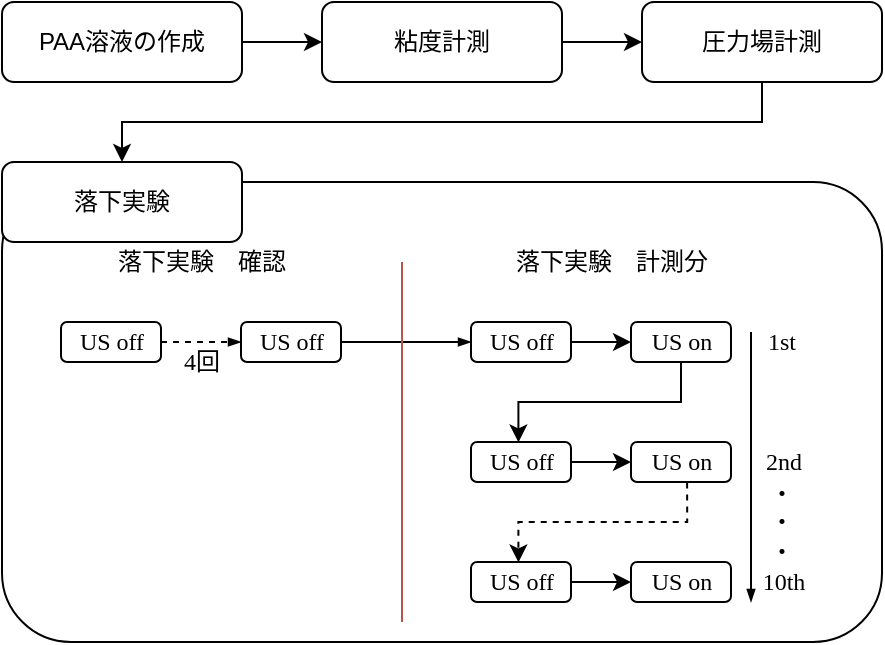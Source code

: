 <mxfile version="14.1.9" type="device"><diagram id="C5RBs43oDa-KdzZeNtuy" name="Page-1"><mxGraphModel dx="677" dy="368" grid="1" gridSize="10" guides="1" tooltips="1" connect="1" arrows="1" fold="1" page="1" pageScale="1" pageWidth="827" pageHeight="1169" math="0" shadow="0"><root><mxCell id="WIyWlLk6GJQsqaUBKTNV-0"/><mxCell id="WIyWlLk6GJQsqaUBKTNV-1" parent="WIyWlLk6GJQsqaUBKTNV-0"/><mxCell id="mM-vonUXGilaQjceZ_w_-0" value="" style="edgeStyle=orthogonalEdgeStyle;rounded=0;orthogonalLoop=1;jettySize=auto;html=1;" edge="1" parent="WIyWlLk6GJQsqaUBKTNV-1" source="WIyWlLk6GJQsqaUBKTNV-3" target="WIyWlLk6GJQsqaUBKTNV-11"><mxGeometry relative="1" as="geometry"/></mxCell><mxCell id="WIyWlLk6GJQsqaUBKTNV-3" value="PAA溶液の作成" style="rounded=1;whiteSpace=wrap;html=1;fontSize=12;glass=0;strokeWidth=1;shadow=0;" parent="WIyWlLk6GJQsqaUBKTNV-1" vertex="1"><mxGeometry x="160" y="80" width="120" height="40" as="geometry"/></mxCell><mxCell id="mM-vonUXGilaQjceZ_w_-2" value="" style="edgeStyle=orthogonalEdgeStyle;rounded=0;orthogonalLoop=1;jettySize=auto;html=1;" edge="1" parent="WIyWlLk6GJQsqaUBKTNV-1" source="WIyWlLk6GJQsqaUBKTNV-11" target="mM-vonUXGilaQjceZ_w_-1"><mxGeometry relative="1" as="geometry"/></mxCell><mxCell id="WIyWlLk6GJQsqaUBKTNV-11" value="粘度計測" style="rounded=1;whiteSpace=wrap;html=1;fontSize=12;glass=0;strokeWidth=1;shadow=0;" parent="WIyWlLk6GJQsqaUBKTNV-1" vertex="1"><mxGeometry x="320" y="80" width="120" height="40" as="geometry"/></mxCell><mxCell id="mM-vonUXGilaQjceZ_w_-4" style="edgeStyle=orthogonalEdgeStyle;rounded=0;orthogonalLoop=1;jettySize=auto;html=1;entryX=0.5;entryY=0;entryDx=0;entryDy=0;" edge="1" parent="WIyWlLk6GJQsqaUBKTNV-1" source="mM-vonUXGilaQjceZ_w_-1" target="mM-vonUXGilaQjceZ_w_-3"><mxGeometry relative="1" as="geometry"><Array as="points"><mxPoint x="540" y="140"/><mxPoint x="220" y="140"/></Array></mxGeometry></mxCell><mxCell id="mM-vonUXGilaQjceZ_w_-1" value="圧力場計測" style="rounded=1;whiteSpace=wrap;html=1;fontSize=12;glass=0;strokeWidth=1;shadow=0;" vertex="1" parent="WIyWlLk6GJQsqaUBKTNV-1"><mxGeometry x="480" y="80" width="120" height="40" as="geometry"/></mxCell><mxCell id="mM-vonUXGilaQjceZ_w_-5" value="" style="rounded=1;whiteSpace=wrap;html=1;" vertex="1" parent="WIyWlLk6GJQsqaUBKTNV-1"><mxGeometry x="160" y="170" width="440" height="230" as="geometry"/></mxCell><mxCell id="mM-vonUXGilaQjceZ_w_-3" value="落下実験" style="rounded=1;whiteSpace=wrap;html=1;fontSize=12;glass=0;strokeWidth=1;shadow=0;" vertex="1" parent="WIyWlLk6GJQsqaUBKTNV-1"><mxGeometry x="160" y="160" width="120" height="40" as="geometry"/></mxCell><mxCell id="mM-vonUXGilaQjceZ_w_-34" style="edgeStyle=orthogonalEdgeStyle;rounded=0;orthogonalLoop=1;jettySize=auto;html=1;endArrow=blockThin;endFill=1;endSize=4;fontFamily=Times New Roman;dashed=1;" edge="1" parent="WIyWlLk6GJQsqaUBKTNV-1" source="mM-vonUXGilaQjceZ_w_-6" target="mM-vonUXGilaQjceZ_w_-7"><mxGeometry relative="1" as="geometry"/></mxCell><mxCell id="mM-vonUXGilaQjceZ_w_-6" value="US off" style="rounded=1;whiteSpace=wrap;html=1;fontFamily=Times New Roman;" vertex="1" parent="WIyWlLk6GJQsqaUBKTNV-1"><mxGeometry x="189.5" y="240" width="50" height="20" as="geometry"/></mxCell><mxCell id="mM-vonUXGilaQjceZ_w_-33" style="edgeStyle=orthogonalEdgeStyle;rounded=0;orthogonalLoop=1;jettySize=auto;html=1;entryX=0;entryY=0.5;entryDx=0;entryDy=0;endArrow=blockThin;endFill=1;endSize=4;fontFamily=Times New Roman;" edge="1" parent="WIyWlLk6GJQsqaUBKTNV-1" source="mM-vonUXGilaQjceZ_w_-7" target="mM-vonUXGilaQjceZ_w_-9"><mxGeometry relative="1" as="geometry"/></mxCell><mxCell id="mM-vonUXGilaQjceZ_w_-7" value="US off" style="rounded=1;whiteSpace=wrap;html=1;fontFamily=Times New Roman;" vertex="1" parent="WIyWlLk6GJQsqaUBKTNV-1"><mxGeometry x="279.5" y="240" width="50" height="20" as="geometry"/></mxCell><mxCell id="mM-vonUXGilaQjceZ_w_-11" style="edgeStyle=orthogonalEdgeStyle;rounded=0;orthogonalLoop=1;jettySize=auto;html=1;entryX=0;entryY=0.5;entryDx=0;entryDy=0;fontFamily=Times New Roman;" edge="1" parent="WIyWlLk6GJQsqaUBKTNV-1" source="mM-vonUXGilaQjceZ_w_-9" target="mM-vonUXGilaQjceZ_w_-10"><mxGeometry relative="1" as="geometry"/></mxCell><mxCell id="mM-vonUXGilaQjceZ_w_-9" value="US off" style="rounded=1;whiteSpace=wrap;html=1;fontFamily=Times New Roman;" vertex="1" parent="WIyWlLk6GJQsqaUBKTNV-1"><mxGeometry x="394.5" y="240" width="50" height="20" as="geometry"/></mxCell><mxCell id="mM-vonUXGilaQjceZ_w_-15" style="edgeStyle=orthogonalEdgeStyle;rounded=0;orthogonalLoop=1;jettySize=auto;html=1;fontFamily=Times New Roman;entryX=0.474;entryY=0.01;entryDx=0;entryDy=0;entryPerimeter=0;" edge="1" parent="WIyWlLk6GJQsqaUBKTNV-1" source="mM-vonUXGilaQjceZ_w_-10" target="mM-vonUXGilaQjceZ_w_-13"><mxGeometry relative="1" as="geometry"><Array as="points"><mxPoint x="499.5" y="280"/><mxPoint x="418.5" y="280"/></Array></mxGeometry></mxCell><mxCell id="mM-vonUXGilaQjceZ_w_-10" value="US on" style="rounded=1;whiteSpace=wrap;html=1;fontFamily=Times New Roman;" vertex="1" parent="WIyWlLk6GJQsqaUBKTNV-1"><mxGeometry x="474.5" y="240" width="50" height="20" as="geometry"/></mxCell><mxCell id="mM-vonUXGilaQjceZ_w_-12" style="edgeStyle=orthogonalEdgeStyle;rounded=0;orthogonalLoop=1;jettySize=auto;html=1;entryX=0;entryY=0.5;entryDx=0;entryDy=0;fontFamily=Times New Roman;" edge="1" parent="WIyWlLk6GJQsqaUBKTNV-1" source="mM-vonUXGilaQjceZ_w_-13" target="mM-vonUXGilaQjceZ_w_-14"><mxGeometry relative="1" as="geometry"/></mxCell><mxCell id="mM-vonUXGilaQjceZ_w_-13" value="US off" style="rounded=1;whiteSpace=wrap;html=1;fontFamily=Times New Roman;" vertex="1" parent="WIyWlLk6GJQsqaUBKTNV-1"><mxGeometry x="394.5" y="300" width="50" height="20" as="geometry"/></mxCell><mxCell id="mM-vonUXGilaQjceZ_w_-14" value="US on" style="rounded=1;whiteSpace=wrap;html=1;fontFamily=Times New Roman;" vertex="1" parent="WIyWlLk6GJQsqaUBKTNV-1"><mxGeometry x="474.5" y="300" width="50" height="20" as="geometry"/></mxCell><mxCell id="mM-vonUXGilaQjceZ_w_-19" style="edgeStyle=orthogonalEdgeStyle;rounded=0;orthogonalLoop=1;jettySize=auto;html=1;fontFamily=Times New Roman;entryX=0.474;entryY=0.01;entryDx=0;entryDy=0;entryPerimeter=0;exitX=0.561;exitY=1.012;exitDx=0;exitDy=0;exitPerimeter=0;dashed=1;" edge="1" parent="WIyWlLk6GJQsqaUBKTNV-1" source="mM-vonUXGilaQjceZ_w_-14" target="mM-vonUXGilaQjceZ_w_-22"><mxGeometry relative="1" as="geometry"><Array as="points"><mxPoint x="502.5" y="340"/><mxPoint x="418.5" y="340"/></Array><mxPoint x="499.5" y="320" as="sourcePoint"/></mxGeometry></mxCell><mxCell id="mM-vonUXGilaQjceZ_w_-21" style="edgeStyle=orthogonalEdgeStyle;rounded=0;orthogonalLoop=1;jettySize=auto;html=1;entryX=0;entryY=0.5;entryDx=0;entryDy=0;fontFamily=Times New Roman;" edge="1" parent="WIyWlLk6GJQsqaUBKTNV-1" source="mM-vonUXGilaQjceZ_w_-22" target="mM-vonUXGilaQjceZ_w_-23"><mxGeometry relative="1" as="geometry"/></mxCell><mxCell id="mM-vonUXGilaQjceZ_w_-22" value="US off" style="rounded=1;whiteSpace=wrap;html=1;fontFamily=Times New Roman;" vertex="1" parent="WIyWlLk6GJQsqaUBKTNV-1"><mxGeometry x="394.5" y="360" width="50" height="20" as="geometry"/></mxCell><mxCell id="mM-vonUXGilaQjceZ_w_-23" value="US on" style="rounded=1;whiteSpace=wrap;html=1;fontFamily=Times New Roman;" vertex="1" parent="WIyWlLk6GJQsqaUBKTNV-1"><mxGeometry x="474.5" y="360" width="50" height="20" as="geometry"/></mxCell><mxCell id="mM-vonUXGilaQjceZ_w_-24" value="1st" style="text;html=1;strokeColor=none;fillColor=none;align=center;verticalAlign=middle;whiteSpace=wrap;rounded=0;fontFamily=Times New Roman;" vertex="1" parent="WIyWlLk6GJQsqaUBKTNV-1"><mxGeometry x="529.5" y="240" width="40" height="20" as="geometry"/></mxCell><mxCell id="mM-vonUXGilaQjceZ_w_-25" value="2nd" style="text;html=1;strokeColor=none;fillColor=none;align=center;verticalAlign=middle;whiteSpace=wrap;rounded=0;fontFamily=Times New Roman;" vertex="1" parent="WIyWlLk6GJQsqaUBKTNV-1"><mxGeometry x="530.5" y="300" width="40" height="20" as="geometry"/></mxCell><mxCell id="mM-vonUXGilaQjceZ_w_-26" value="10th" style="text;html=1;strokeColor=none;fillColor=none;align=center;verticalAlign=middle;whiteSpace=wrap;rounded=0;fontFamily=Times New Roman;" vertex="1" parent="WIyWlLk6GJQsqaUBKTNV-1"><mxGeometry x="530.5" y="360" width="40" height="20" as="geometry"/></mxCell><mxCell id="mM-vonUXGilaQjceZ_w_-27" value="" style="endArrow=none;html=1;fontFamily=Times New Roman;fillColor=#f8cecc;strokeColor=#b85450;" edge="1" parent="WIyWlLk6GJQsqaUBKTNV-1"><mxGeometry width="50" height="50" relative="1" as="geometry"><mxPoint x="360" y="390" as="sourcePoint"/><mxPoint x="360" y="210" as="targetPoint"/></mxGeometry></mxCell><mxCell id="mM-vonUXGilaQjceZ_w_-28" value="・&lt;br&gt;・&lt;br&gt;・" style="text;html=1;strokeColor=none;fillColor=none;align=center;verticalAlign=middle;whiteSpace=wrap;rounded=0;fontFamily=Times New Roman;" vertex="1" parent="WIyWlLk6GJQsqaUBKTNV-1"><mxGeometry x="529.5" y="320" width="40" height="40" as="geometry"/></mxCell><mxCell id="mM-vonUXGilaQjceZ_w_-29" value="" style="endArrow=blockThin;html=1;fontFamily=Times New Roman;endSize=4;endFill=1;" edge="1" parent="WIyWlLk6GJQsqaUBKTNV-1"><mxGeometry width="50" height="50" relative="1" as="geometry"><mxPoint x="534.5" y="245" as="sourcePoint"/><mxPoint x="534.5" y="380" as="targetPoint"/></mxGeometry></mxCell><mxCell id="mM-vonUXGilaQjceZ_w_-31" value="落下実験　計測分" style="text;html=1;strokeColor=none;fillColor=none;align=center;verticalAlign=middle;whiteSpace=wrap;rounded=0;fontFamily=Times New Roman;" vertex="1" parent="WIyWlLk6GJQsqaUBKTNV-1"><mxGeometry x="404.5" y="200" width="120" height="20" as="geometry"/></mxCell><mxCell id="mM-vonUXGilaQjceZ_w_-32" value="落下実験　確認" style="text;html=1;strokeColor=none;fillColor=none;align=center;verticalAlign=middle;whiteSpace=wrap;rounded=0;fontFamily=Times New Roman;" vertex="1" parent="WIyWlLk6GJQsqaUBKTNV-1"><mxGeometry x="199.5" y="200" width="120" height="20" as="geometry"/></mxCell><mxCell id="mM-vonUXGilaQjceZ_w_-35" value="4回" style="text;html=1;strokeColor=none;fillColor=none;align=center;verticalAlign=middle;whiteSpace=wrap;rounded=0;fontFamily=Times New Roman;" vertex="1" parent="WIyWlLk6GJQsqaUBKTNV-1"><mxGeometry x="239.5" y="250" width="40" height="20" as="geometry"/></mxCell></root></mxGraphModel></diagram></mxfile>